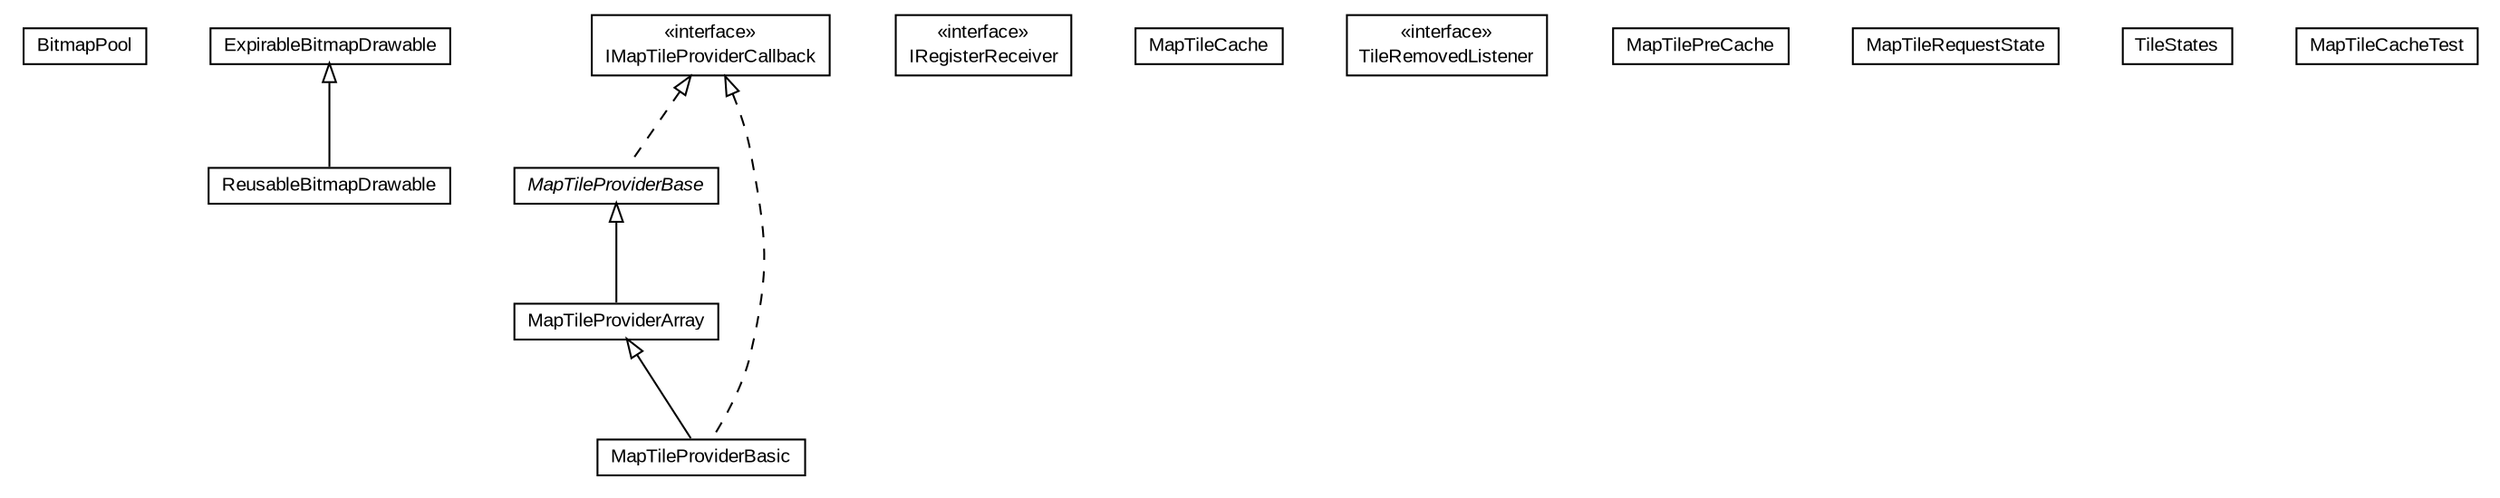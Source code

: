 #!/usr/local/bin/dot
#
# Class diagram 
# Generated by UMLGraph version R5_6-24-gf6e263 (http://www.umlgraph.org/)
#

digraph G {
	edge [fontname="arial",fontsize=10,labelfontname="arial",labelfontsize=10];
	node [fontname="arial",fontsize=10,shape=plaintext];
	nodesep=0.25;
	ranksep=0.5;
	// org.osmdroid.tileprovider.BitmapPool
	c24413 [label=<<table title="org.osmdroid.tileprovider.BitmapPool" border="0" cellborder="1" cellspacing="0" cellpadding="2" port="p" href="./BitmapPool.html">
		<tr><td><table border="0" cellspacing="0" cellpadding="1">
<tr><td align="center" balign="center"> BitmapPool </td></tr>
		</table></td></tr>
		</table>>, URL="./BitmapPool.html", fontname="arial", fontcolor="black", fontsize=10.0];
	// org.osmdroid.tileprovider.ExpirableBitmapDrawable
	c24420 [label=<<table title="org.osmdroid.tileprovider.ExpirableBitmapDrawable" border="0" cellborder="1" cellspacing="0" cellpadding="2" port="p" href="./ExpirableBitmapDrawable.html">
		<tr><td><table border="0" cellspacing="0" cellpadding="1">
<tr><td align="center" balign="center"> ExpirableBitmapDrawable </td></tr>
		</table></td></tr>
		</table>>, URL="./ExpirableBitmapDrawable.html", fontname="arial", fontcolor="black", fontsize=10.0];
	// org.osmdroid.tileprovider.IMapTileProviderCallback
	c24421 [label=<<table title="org.osmdroid.tileprovider.IMapTileProviderCallback" border="0" cellborder="1" cellspacing="0" cellpadding="2" port="p" href="./IMapTileProviderCallback.html">
		<tr><td><table border="0" cellspacing="0" cellpadding="1">
<tr><td align="center" balign="center"> &#171;interface&#187; </td></tr>
<tr><td align="center" balign="center"> IMapTileProviderCallback </td></tr>
		</table></td></tr>
		</table>>, URL="./IMapTileProviderCallback.html", fontname="arial", fontcolor="black", fontsize=10.0];
	// org.osmdroid.tileprovider.IRegisterReceiver
	c24422 [label=<<table title="org.osmdroid.tileprovider.IRegisterReceiver" border="0" cellborder="1" cellspacing="0" cellpadding="2" port="p" href="./IRegisterReceiver.html">
		<tr><td><table border="0" cellspacing="0" cellpadding="1">
<tr><td align="center" balign="center"> &#171;interface&#187; </td></tr>
<tr><td align="center" balign="center"> IRegisterReceiver </td></tr>
		</table></td></tr>
		</table>>, URL="./IRegisterReceiver.html", fontname="arial", fontcolor="black", fontsize=10.0];
	// org.osmdroid.tileprovider.MapTileCache
	c24423 [label=<<table title="org.osmdroid.tileprovider.MapTileCache" border="0" cellborder="1" cellspacing="0" cellpadding="2" port="p" href="./MapTileCache.html">
		<tr><td><table border="0" cellspacing="0" cellpadding="1">
<tr><td align="center" balign="center"> MapTileCache </td></tr>
		</table></td></tr>
		</table>>, URL="./MapTileCache.html", fontname="arial", fontcolor="black", fontsize=10.0];
	// org.osmdroid.tileprovider.MapTileCache.TileRemovedListener
	c24424 [label=<<table title="org.osmdroid.tileprovider.MapTileCache.TileRemovedListener" border="0" cellborder="1" cellspacing="0" cellpadding="2" port="p" href="./MapTileCache.TileRemovedListener.html">
		<tr><td><table border="0" cellspacing="0" cellpadding="1">
<tr><td align="center" balign="center"> &#171;interface&#187; </td></tr>
<tr><td align="center" balign="center"> TileRemovedListener </td></tr>
		</table></td></tr>
		</table>>, URL="./MapTileCache.TileRemovedListener.html", fontname="arial", fontcolor="black", fontsize=10.0];
	// org.osmdroid.tileprovider.MapTilePreCache
	c24425 [label=<<table title="org.osmdroid.tileprovider.MapTilePreCache" border="0" cellborder="1" cellspacing="0" cellpadding="2" port="p" href="./MapTilePreCache.html">
		<tr><td><table border="0" cellspacing="0" cellpadding="1">
<tr><td align="center" balign="center"> MapTilePreCache </td></tr>
		</table></td></tr>
		</table>>, URL="./MapTilePreCache.html", fontname="arial", fontcolor="black", fontsize=10.0];
	// org.osmdroid.tileprovider.MapTileProviderArray
	c24426 [label=<<table title="org.osmdroid.tileprovider.MapTileProviderArray" border="0" cellborder="1" cellspacing="0" cellpadding="2" port="p" href="./MapTileProviderArray.html">
		<tr><td><table border="0" cellspacing="0" cellpadding="1">
<tr><td align="center" balign="center"> MapTileProviderArray </td></tr>
		</table></td></tr>
		</table>>, URL="./MapTileProviderArray.html", fontname="arial", fontcolor="black", fontsize=10.0];
	// org.osmdroid.tileprovider.MapTileProviderBase
	c24427 [label=<<table title="org.osmdroid.tileprovider.MapTileProviderBase" border="0" cellborder="1" cellspacing="0" cellpadding="2" port="p" href="./MapTileProviderBase.html">
		<tr><td><table border="0" cellspacing="0" cellpadding="1">
<tr><td align="center" balign="center"><font face="arial italic"> MapTileProviderBase </font></td></tr>
		</table></td></tr>
		</table>>, URL="./MapTileProviderBase.html", fontname="arial", fontcolor="black", fontsize=10.0];
	// org.osmdroid.tileprovider.MapTileProviderBasic
	c24428 [label=<<table title="org.osmdroid.tileprovider.MapTileProviderBasic" border="0" cellborder="1" cellspacing="0" cellpadding="2" port="p" href="./MapTileProviderBasic.html">
		<tr><td><table border="0" cellspacing="0" cellpadding="1">
<tr><td align="center" balign="center"> MapTileProviderBasic </td></tr>
		</table></td></tr>
		</table>>, URL="./MapTileProviderBasic.html", fontname="arial", fontcolor="black", fontsize=10.0];
	// org.osmdroid.tileprovider.MapTileRequestState
	c24429 [label=<<table title="org.osmdroid.tileprovider.MapTileRequestState" border="0" cellborder="1" cellspacing="0" cellpadding="2" port="p" href="./MapTileRequestState.html">
		<tr><td><table border="0" cellspacing="0" cellpadding="1">
<tr><td align="center" balign="center"> MapTileRequestState </td></tr>
		</table></td></tr>
		</table>>, URL="./MapTileRequestState.html", fontname="arial", fontcolor="black", fontsize=10.0];
	// org.osmdroid.tileprovider.ReusableBitmapDrawable
	c24461 [label=<<table title="org.osmdroid.tileprovider.ReusableBitmapDrawable" border="0" cellborder="1" cellspacing="0" cellpadding="2" port="p" href="./ReusableBitmapDrawable.html">
		<tr><td><table border="0" cellspacing="0" cellpadding="1">
<tr><td align="center" balign="center"> ReusableBitmapDrawable </td></tr>
		</table></td></tr>
		</table>>, URL="./ReusableBitmapDrawable.html", fontname="arial", fontcolor="black", fontsize=10.0];
	// org.osmdroid.tileprovider.TileStates
	c24482 [label=<<table title="org.osmdroid.tileprovider.TileStates" border="0" cellborder="1" cellspacing="0" cellpadding="2" port="p" href="./TileStates.html">
		<tr><td><table border="0" cellspacing="0" cellpadding="1">
<tr><td align="center" balign="center"> TileStates </td></tr>
		</table></td></tr>
		</table>>, URL="./TileStates.html", fontname="arial", fontcolor="black", fontsize=10.0];
	// org.osmdroid.tileprovider.MapTileCacheTest
	c24638 [label=<<table title="org.osmdroid.tileprovider.MapTileCacheTest" border="0" cellborder="1" cellspacing="0" cellpadding="2" port="p" href="./MapTileCacheTest.html">
		<tr><td><table border="0" cellspacing="0" cellpadding="1">
<tr><td align="center" balign="center"> MapTileCacheTest </td></tr>
		</table></td></tr>
		</table>>, URL="./MapTileCacheTest.html", fontname="arial", fontcolor="black", fontsize=10.0];
	//org.osmdroid.tileprovider.MapTileProviderArray extends org.osmdroid.tileprovider.MapTileProviderBase
	c24427:p -> c24426:p [dir=back,arrowtail=empty];
	//org.osmdroid.tileprovider.MapTileProviderBase implements org.osmdroid.tileprovider.IMapTileProviderCallback
	c24421:p -> c24427:p [dir=back,arrowtail=empty,style=dashed];
	//org.osmdroid.tileprovider.MapTileProviderBasic extends org.osmdroid.tileprovider.MapTileProviderArray
	c24426:p -> c24428:p [dir=back,arrowtail=empty];
	//org.osmdroid.tileprovider.MapTileProviderBasic implements org.osmdroid.tileprovider.IMapTileProviderCallback
	c24421:p -> c24428:p [dir=back,arrowtail=empty,style=dashed];
	//org.osmdroid.tileprovider.ReusableBitmapDrawable extends org.osmdroid.tileprovider.ExpirableBitmapDrawable
	c24420:p -> c24461:p [dir=back,arrowtail=empty];
}

